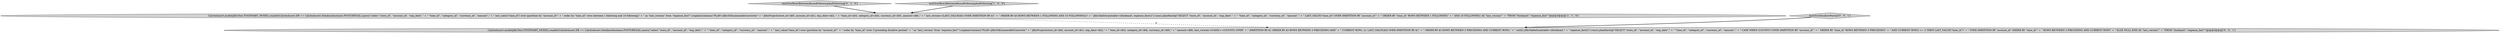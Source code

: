digraph {
2 [style = filled, label = "testOverRowsBetweenBoundFollowingAndFollowing['0', '1', '0']", fillcolor = lightgray, shape = diamond image = "AAA0AAABBB2BBB"];
3 [style = filled, label = "testOverDisallowPartial['0', '0', '1']", fillcolor = lightgray, shape = diamond image = "AAA0AAABBB3BBB"];
1 [style = filled, label = "testOverRowsBetweenBoundFollowingAndFollowing['1', '0', '0']", fillcolor = lightgray, shape = diamond image = "AAA0AAABBB1BBB"];
4 [style = filled, label = "CalciteAssert.model(JdbcTest.FOODMART_MODEL).enable(CalciteAssert.DB == CalciteAssert.DatabaseInstance.POSTGRESQL).query(\"select \"store_id\", \"account_id\", \"exp_date\",\" + \" \"time_id\", \"category_id\", \"currency_id\", \"amount\",\" + \" last_value(\"time_id\") over (partition by \"account_id\"\" + \" order by \"time_id\" rows 3 preceding disallow partial)\" + \" as \"last_version\" from \"expense_fact\"\").explainContains(\"PLAN=JdbcToEnumerableConverter\" + \" JdbcProject(store_id=($0(, account_id=($1(, exp_date=($2(,\" + \" time_id=($3(, category_id=($4(, currency_id=($5(,\" + \" amount=($6(, last_version=(CASE(>=(COUNT() OVER\" + \" (PARTITION BY $1 ORDER BY $3 ROWS BETWEEN 3 PRECEDING AND\" + \" CURRENT ROW), 2), LAST_VALUE($3) OVER (PARTITION BY $1\" + \" ORDER BY $3 ROWS BETWEEN 3 PRECEDING AND CURRENT ROW),\" + \" null)() JdbcTableScan(table=((foodmart,\" + \" expense_fact(()\").runs().planHasSql(\"SELECT \"store_id\", \"account_id\", \"exp_date\",\" + \" \"time_id\", \"category_id\", \"currency_id\", \"amount\",\" + \" CASE WHEN (COUNT(*) OVER (PARTITION BY \"account_id\"\" + \" ORDER BY \"time_id\" ROWS BETWEEN 3 PRECEDING\" + \" AND CURRENT ROW)) >= 2 THEN LAST_VALUE(\"time_id\")\" + \" OVER (PARTITION BY \"account_id\" ORDER BY \"time_id\"\" + \" ROWS BETWEEN 3 PRECEDING AND CURRENT ROW)\" + \" ELSE NULL END AS \"last_version\"\" + \"FROM \"foodmart\".\"expense_fact\"\")@@@3@@@['0', '0', '1']", fillcolor = lightgray, shape = ellipse image = "AAA0AAABBB3BBB"];
0 [style = filled, label = "CalciteAssert.model(JdbcTest.FOODMART_MODEL).enable(CalciteAssert.DB == CalciteAssert.DatabaseInstance.POSTGRESQL).query(\"select \"store_id\", \"account_id\", \"exp_date\",\" + \" \"time_id\", \"category_id\", \"currency_id\", \"amount\",\" + \" last_value(\"time_id\") over (partition by \"account_id\"\" + \" order by \"time_id\" rows between 1 following and 10 following)\" + \" as \"last_version\" from \"expense_fact\"\").explainContains(\"PLAN=JdbcToEnumerableConverter\" + \" JdbcProject(store_id=($0(, account_id=($1(, exp_date=($2(, \" + \"time_id=($3(, category_id=($4(, currency_id=($5(, amount=($6(,\" + \" last_version=(LAST_VALUE($3) OVER (PARTITION BY $1\" + \" ORDER BY $3 ROWS BETWEEN 1 FOLLOWING AND 10 FOLLOWING)()\" + \" JdbcTableScan(table=((foodmart, expense_fact(()\").runs().planHasSql(\"SELECT \"store_id\", \"account_id\", \"exp_date\",\" + \" \"time_id\", \"category_id\", \"currency_id\", \"amount\",\" + \" LAST_VALUE(\"time_id\") OVER (PARTITION BY \"account_id\"\" + \" ORDER BY \"time_id\" ROWS BETWEEN 1 FOLLOWING\" + \" AND 10 FOLLOWING) AS \"last_version\"\" + \"FROM \"foodmart\".\"expense_fact\"\")@@@3@@@['1', '1', '0']", fillcolor = lightgray, shape = ellipse image = "AAA0AAABBB1BBB"];
2->0 [style = bold, label=""];
1->0 [style = bold, label=""];
3->4 [style = bold, label=""];
0->4 [style = dashed, label="0"];
}

